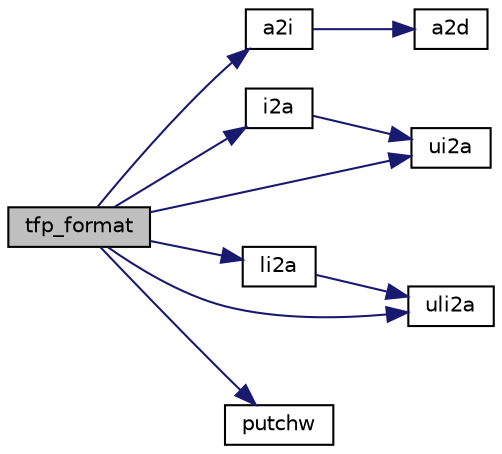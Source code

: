 digraph "tfp_format"
{
 // INTERACTIVE_SVG=YES
  edge [fontname="Helvetica",fontsize="10",labelfontname="Helvetica",labelfontsize="10"];
  node [fontname="Helvetica",fontsize="10",shape=record];
  rankdir="LR";
  Node1 [label="tfp_format",height=0.2,width=0.4,color="black", fillcolor="grey75", style="filled", fontcolor="black"];
  Node1 -> Node2 [color="midnightblue",fontsize="10",style="solid",fontname="Helvetica"];
  Node2 [label="a2i",height=0.2,width=0.4,color="black", fillcolor="white", style="filled",URL="$d1/dc6/a00037.html#aeadd3398ed3a27d05fd6638133feb559"];
  Node2 -> Node3 [color="midnightblue",fontsize="10",style="solid",fontname="Helvetica"];
  Node3 [label="a2d",height=0.2,width=0.4,color="black", fillcolor="white", style="filled",URL="$d1/dc6/a00037.html#a0f3bca7da68487662b7dff4aa60e2079"];
  Node1 -> Node4 [color="midnightblue",fontsize="10",style="solid",fontname="Helvetica"];
  Node4 [label="i2a",height=0.2,width=0.4,color="black", fillcolor="white", style="filled",URL="$d1/dc6/a00037.html#a13e43d9a7f9f5fedcc3889ed0dfe1cad"];
  Node4 -> Node5 [color="midnightblue",fontsize="10",style="solid",fontname="Helvetica"];
  Node5 [label="ui2a",height=0.2,width=0.4,color="black", fillcolor="white", style="filled",URL="$d1/dc6/a00037.html#ae17e69308453bdacaa3b6475d441aa7b"];
  Node1 -> Node6 [color="midnightblue",fontsize="10",style="solid",fontname="Helvetica"];
  Node6 [label="li2a",height=0.2,width=0.4,color="black", fillcolor="white", style="filled",URL="$d1/dc6/a00037.html#a3e55a1e7928695ff7713544a808c3fce"];
  Node6 -> Node7 [color="midnightblue",fontsize="10",style="solid",fontname="Helvetica"];
  Node7 [label="uli2a",height=0.2,width=0.4,color="black", fillcolor="white", style="filled",URL="$d1/dc6/a00037.html#ac8448f6a2ace7b25fc6fbd5561fe5e75"];
  Node1 -> Node8 [color="midnightblue",fontsize="10",style="solid",fontname="Helvetica"];
  Node8 [label="putchw",height=0.2,width=0.4,color="black", fillcolor="white", style="filled",URL="$d1/dc6/a00037.html#a231c14785d57435ad9cba03d6623c75c"];
  Node1 -> Node5 [color="midnightblue",fontsize="10",style="solid",fontname="Helvetica"];
  Node1 -> Node7 [color="midnightblue",fontsize="10",style="solid",fontname="Helvetica"];
}
